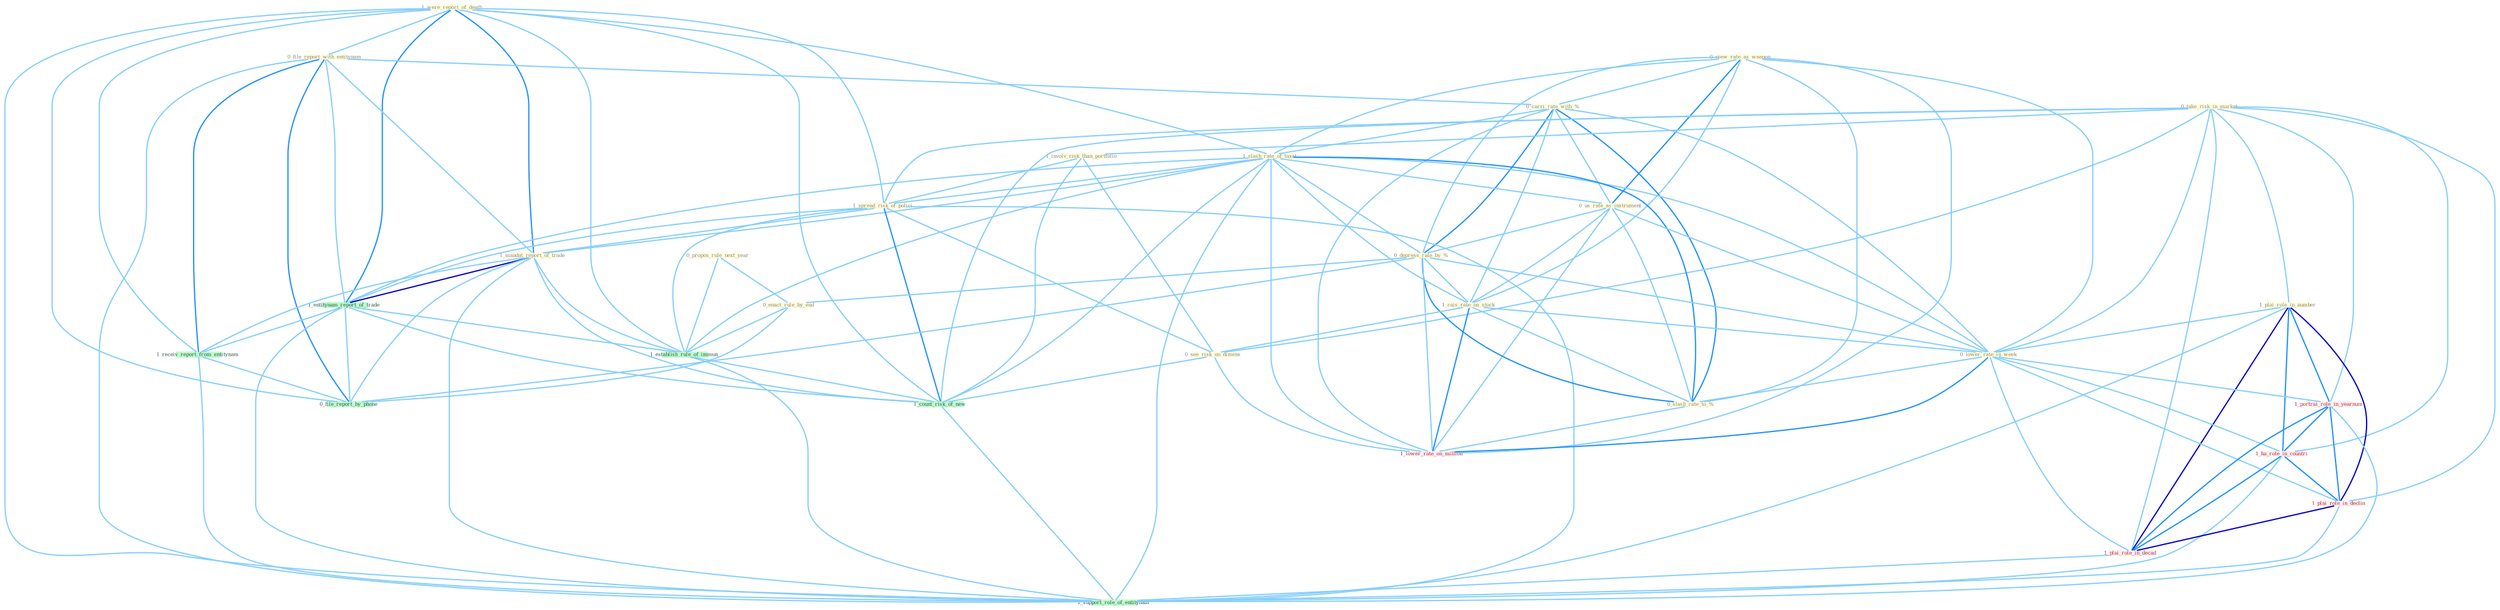 Graph G{ 
    node
    [shape=polygon,style=filled,width=.5,height=.06,color="#BDFCC9",fixedsize=true,fontsize=4,
    fontcolor="#2f4f4f"];
    {node
    [color="#ffffe0", fontcolor="#8b7d6b"] "0_propos_rule_next_year " "0_view_rate_as_weapon " "1_were_report_of_death " "0_file_report_with_entitynam " "0_carri_rate_with_% " "0_take_risk_in_market " "1_involv_risk_than_portfolio " "1_slash_rate_of_taxat " "0_us_rate_as_instrument " "1_spread_risk_of_polici " "0_depress_rate_by_% " "1_rais_rate_on_stock " "1_mandat_report_of_trade " "1_plai_role_in_number " "0_lower_rate_in_week " "0_enact_rule_by_end " "0_slash_rate_to_% " "0_see_risk_on_dimens "}
{node [color="#fff0f5", fontcolor="#b22222"] "1_portrai_role_in_yearnum " "1_ha_role_in_countri " "1_lower_rate_on_million " "1_plai_role_in_declin " "1_plai_role_in_decad "}
edge [color="#B0E2FF"];

	"0_propos_rule_next_year " -- "0_enact_rule_by_end " [w="1", color="#87cefa" ];
	"0_propos_rule_next_year " -- "1_establish_rule_of_immun " [w="1", color="#87cefa" ];
	"0_view_rate_as_weapon " -- "0_carri_rate_with_% " [w="1", color="#87cefa" ];
	"0_view_rate_as_weapon " -- "1_slash_rate_of_taxat " [w="1", color="#87cefa" ];
	"0_view_rate_as_weapon " -- "0_us_rate_as_instrument " [w="2", color="#1e90ff" , len=0.8];
	"0_view_rate_as_weapon " -- "0_depress_rate_by_% " [w="1", color="#87cefa" ];
	"0_view_rate_as_weapon " -- "1_rais_rate_on_stock " [w="1", color="#87cefa" ];
	"0_view_rate_as_weapon " -- "0_lower_rate_in_week " [w="1", color="#87cefa" ];
	"0_view_rate_as_weapon " -- "0_slash_rate_to_% " [w="1", color="#87cefa" ];
	"0_view_rate_as_weapon " -- "1_lower_rate_on_million " [w="1", color="#87cefa" ];
	"1_were_report_of_death " -- "0_file_report_with_entitynam " [w="1", color="#87cefa" ];
	"1_were_report_of_death " -- "1_slash_rate_of_taxat " [w="1", color="#87cefa" ];
	"1_were_report_of_death " -- "1_spread_risk_of_polici " [w="1", color="#87cefa" ];
	"1_were_report_of_death " -- "1_mandat_report_of_trade " [w="2", color="#1e90ff" , len=0.8];
	"1_were_report_of_death " -- "1_entitynam_report_of_trade " [w="2", color="#1e90ff" , len=0.8];
	"1_were_report_of_death " -- "1_receiv_report_from_entitynam " [w="1", color="#87cefa" ];
	"1_were_report_of_death " -- "1_establish_rule_of_immun " [w="1", color="#87cefa" ];
	"1_were_report_of_death " -- "1_count_risk_of_new " [w="1", color="#87cefa" ];
	"1_were_report_of_death " -- "0_file_report_by_phone " [w="1", color="#87cefa" ];
	"1_were_report_of_death " -- "1_support_role_of_entitynam " [w="1", color="#87cefa" ];
	"0_file_report_with_entitynam " -- "0_carri_rate_with_% " [w="1", color="#87cefa" ];
	"0_file_report_with_entitynam " -- "1_mandat_report_of_trade " [w="1", color="#87cefa" ];
	"0_file_report_with_entitynam " -- "1_entitynam_report_of_trade " [w="1", color="#87cefa" ];
	"0_file_report_with_entitynam " -- "1_receiv_report_from_entitynam " [w="2", color="#1e90ff" , len=0.8];
	"0_file_report_with_entitynam " -- "0_file_report_by_phone " [w="2", color="#1e90ff" , len=0.8];
	"0_file_report_with_entitynam " -- "1_support_role_of_entitynam " [w="1", color="#87cefa" ];
	"0_carri_rate_with_% " -- "1_slash_rate_of_taxat " [w="1", color="#87cefa" ];
	"0_carri_rate_with_% " -- "0_us_rate_as_instrument " [w="1", color="#87cefa" ];
	"0_carri_rate_with_% " -- "0_depress_rate_by_% " [w="2", color="#1e90ff" , len=0.8];
	"0_carri_rate_with_% " -- "1_rais_rate_on_stock " [w="1", color="#87cefa" ];
	"0_carri_rate_with_% " -- "0_lower_rate_in_week " [w="1", color="#87cefa" ];
	"0_carri_rate_with_% " -- "0_slash_rate_to_% " [w="2", color="#1e90ff" , len=0.8];
	"0_carri_rate_with_% " -- "1_lower_rate_on_million " [w="1", color="#87cefa" ];
	"0_take_risk_in_market " -- "1_involv_risk_than_portfolio " [w="1", color="#87cefa" ];
	"0_take_risk_in_market " -- "1_spread_risk_of_polici " [w="1", color="#87cefa" ];
	"0_take_risk_in_market " -- "1_plai_role_in_number " [w="1", color="#87cefa" ];
	"0_take_risk_in_market " -- "0_lower_rate_in_week " [w="1", color="#87cefa" ];
	"0_take_risk_in_market " -- "0_see_risk_on_dimens " [w="1", color="#87cefa" ];
	"0_take_risk_in_market " -- "1_portrai_role_in_yearnum " [w="1", color="#87cefa" ];
	"0_take_risk_in_market " -- "1_ha_role_in_countri " [w="1", color="#87cefa" ];
	"0_take_risk_in_market " -- "1_plai_role_in_declin " [w="1", color="#87cefa" ];
	"0_take_risk_in_market " -- "1_count_risk_of_new " [w="1", color="#87cefa" ];
	"0_take_risk_in_market " -- "1_plai_role_in_decad " [w="1", color="#87cefa" ];
	"1_involv_risk_than_portfolio " -- "1_spread_risk_of_polici " [w="1", color="#87cefa" ];
	"1_involv_risk_than_portfolio " -- "0_see_risk_on_dimens " [w="1", color="#87cefa" ];
	"1_involv_risk_than_portfolio " -- "1_count_risk_of_new " [w="1", color="#87cefa" ];
	"1_slash_rate_of_taxat " -- "0_us_rate_as_instrument " [w="1", color="#87cefa" ];
	"1_slash_rate_of_taxat " -- "1_spread_risk_of_polici " [w="1", color="#87cefa" ];
	"1_slash_rate_of_taxat " -- "0_depress_rate_by_% " [w="1", color="#87cefa" ];
	"1_slash_rate_of_taxat " -- "1_rais_rate_on_stock " [w="1", color="#87cefa" ];
	"1_slash_rate_of_taxat " -- "1_mandat_report_of_trade " [w="1", color="#87cefa" ];
	"1_slash_rate_of_taxat " -- "0_lower_rate_in_week " [w="1", color="#87cefa" ];
	"1_slash_rate_of_taxat " -- "0_slash_rate_to_% " [w="2", color="#1e90ff" , len=0.8];
	"1_slash_rate_of_taxat " -- "1_lower_rate_on_million " [w="1", color="#87cefa" ];
	"1_slash_rate_of_taxat " -- "1_entitynam_report_of_trade " [w="1", color="#87cefa" ];
	"1_slash_rate_of_taxat " -- "1_establish_rule_of_immun " [w="1", color="#87cefa" ];
	"1_slash_rate_of_taxat " -- "1_count_risk_of_new " [w="1", color="#87cefa" ];
	"1_slash_rate_of_taxat " -- "1_support_role_of_entitynam " [w="1", color="#87cefa" ];
	"0_us_rate_as_instrument " -- "0_depress_rate_by_% " [w="1", color="#87cefa" ];
	"0_us_rate_as_instrument " -- "1_rais_rate_on_stock " [w="1", color="#87cefa" ];
	"0_us_rate_as_instrument " -- "0_lower_rate_in_week " [w="1", color="#87cefa" ];
	"0_us_rate_as_instrument " -- "0_slash_rate_to_% " [w="1", color="#87cefa" ];
	"0_us_rate_as_instrument " -- "1_lower_rate_on_million " [w="1", color="#87cefa" ];
	"1_spread_risk_of_polici " -- "1_mandat_report_of_trade " [w="1", color="#87cefa" ];
	"1_spread_risk_of_polici " -- "0_see_risk_on_dimens " [w="1", color="#87cefa" ];
	"1_spread_risk_of_polici " -- "1_entitynam_report_of_trade " [w="1", color="#87cefa" ];
	"1_spread_risk_of_polici " -- "1_establish_rule_of_immun " [w="1", color="#87cefa" ];
	"1_spread_risk_of_polici " -- "1_count_risk_of_new " [w="2", color="#1e90ff" , len=0.8];
	"1_spread_risk_of_polici " -- "1_support_role_of_entitynam " [w="1", color="#87cefa" ];
	"0_depress_rate_by_% " -- "1_rais_rate_on_stock " [w="1", color="#87cefa" ];
	"0_depress_rate_by_% " -- "0_lower_rate_in_week " [w="1", color="#87cefa" ];
	"0_depress_rate_by_% " -- "0_enact_rule_by_end " [w="1", color="#87cefa" ];
	"0_depress_rate_by_% " -- "0_slash_rate_to_% " [w="2", color="#1e90ff" , len=0.8];
	"0_depress_rate_by_% " -- "1_lower_rate_on_million " [w="1", color="#87cefa" ];
	"0_depress_rate_by_% " -- "0_file_report_by_phone " [w="1", color="#87cefa" ];
	"1_rais_rate_on_stock " -- "0_lower_rate_in_week " [w="1", color="#87cefa" ];
	"1_rais_rate_on_stock " -- "0_slash_rate_to_% " [w="1", color="#87cefa" ];
	"1_rais_rate_on_stock " -- "0_see_risk_on_dimens " [w="1", color="#87cefa" ];
	"1_rais_rate_on_stock " -- "1_lower_rate_on_million " [w="2", color="#1e90ff" , len=0.8];
	"1_mandat_report_of_trade " -- "1_entitynam_report_of_trade " [w="3", color="#0000cd" , len=0.6];
	"1_mandat_report_of_trade " -- "1_receiv_report_from_entitynam " [w="1", color="#87cefa" ];
	"1_mandat_report_of_trade " -- "1_establish_rule_of_immun " [w="1", color="#87cefa" ];
	"1_mandat_report_of_trade " -- "1_count_risk_of_new " [w="1", color="#87cefa" ];
	"1_mandat_report_of_trade " -- "0_file_report_by_phone " [w="1", color="#87cefa" ];
	"1_mandat_report_of_trade " -- "1_support_role_of_entitynam " [w="1", color="#87cefa" ];
	"1_plai_role_in_number " -- "0_lower_rate_in_week " [w="1", color="#87cefa" ];
	"1_plai_role_in_number " -- "1_portrai_role_in_yearnum " [w="2", color="#1e90ff" , len=0.8];
	"1_plai_role_in_number " -- "1_ha_role_in_countri " [w="2", color="#1e90ff" , len=0.8];
	"1_plai_role_in_number " -- "1_plai_role_in_declin " [w="3", color="#0000cd" , len=0.6];
	"1_plai_role_in_number " -- "1_plai_role_in_decad " [w="3", color="#0000cd" , len=0.6];
	"1_plai_role_in_number " -- "1_support_role_of_entitynam " [w="1", color="#87cefa" ];
	"0_lower_rate_in_week " -- "0_slash_rate_to_% " [w="1", color="#87cefa" ];
	"0_lower_rate_in_week " -- "1_portrai_role_in_yearnum " [w="1", color="#87cefa" ];
	"0_lower_rate_in_week " -- "1_ha_role_in_countri " [w="1", color="#87cefa" ];
	"0_lower_rate_in_week " -- "1_lower_rate_on_million " [w="2", color="#1e90ff" , len=0.8];
	"0_lower_rate_in_week " -- "1_plai_role_in_declin " [w="1", color="#87cefa" ];
	"0_lower_rate_in_week " -- "1_plai_role_in_decad " [w="1", color="#87cefa" ];
	"0_enact_rule_by_end " -- "1_establish_rule_of_immun " [w="1", color="#87cefa" ];
	"0_enact_rule_by_end " -- "0_file_report_by_phone " [w="1", color="#87cefa" ];
	"0_slash_rate_to_% " -- "1_lower_rate_on_million " [w="1", color="#87cefa" ];
	"0_see_risk_on_dimens " -- "1_lower_rate_on_million " [w="1", color="#87cefa" ];
	"0_see_risk_on_dimens " -- "1_count_risk_of_new " [w="1", color="#87cefa" ];
	"1_portrai_role_in_yearnum " -- "1_ha_role_in_countri " [w="2", color="#1e90ff" , len=0.8];
	"1_portrai_role_in_yearnum " -- "1_plai_role_in_declin " [w="2", color="#1e90ff" , len=0.8];
	"1_portrai_role_in_yearnum " -- "1_plai_role_in_decad " [w="2", color="#1e90ff" , len=0.8];
	"1_portrai_role_in_yearnum " -- "1_support_role_of_entitynam " [w="1", color="#87cefa" ];
	"1_ha_role_in_countri " -- "1_plai_role_in_declin " [w="2", color="#1e90ff" , len=0.8];
	"1_ha_role_in_countri " -- "1_plai_role_in_decad " [w="2", color="#1e90ff" , len=0.8];
	"1_ha_role_in_countri " -- "1_support_role_of_entitynam " [w="1", color="#87cefa" ];
	"1_entitynam_report_of_trade " -- "1_receiv_report_from_entitynam " [w="1", color="#87cefa" ];
	"1_entitynam_report_of_trade " -- "1_establish_rule_of_immun " [w="1", color="#87cefa" ];
	"1_entitynam_report_of_trade " -- "1_count_risk_of_new " [w="1", color="#87cefa" ];
	"1_entitynam_report_of_trade " -- "0_file_report_by_phone " [w="1", color="#87cefa" ];
	"1_entitynam_report_of_trade " -- "1_support_role_of_entitynam " [w="1", color="#87cefa" ];
	"1_receiv_report_from_entitynam " -- "0_file_report_by_phone " [w="1", color="#87cefa" ];
	"1_receiv_report_from_entitynam " -- "1_support_role_of_entitynam " [w="1", color="#87cefa" ];
	"1_plai_role_in_declin " -- "1_plai_role_in_decad " [w="3", color="#0000cd" , len=0.6];
	"1_plai_role_in_declin " -- "1_support_role_of_entitynam " [w="1", color="#87cefa" ];
	"1_establish_rule_of_immun " -- "1_count_risk_of_new " [w="1", color="#87cefa" ];
	"1_establish_rule_of_immun " -- "1_support_role_of_entitynam " [w="1", color="#87cefa" ];
	"1_count_risk_of_new " -- "1_support_role_of_entitynam " [w="1", color="#87cefa" ];
	"1_plai_role_in_decad " -- "1_support_role_of_entitynam " [w="1", color="#87cefa" ];
}